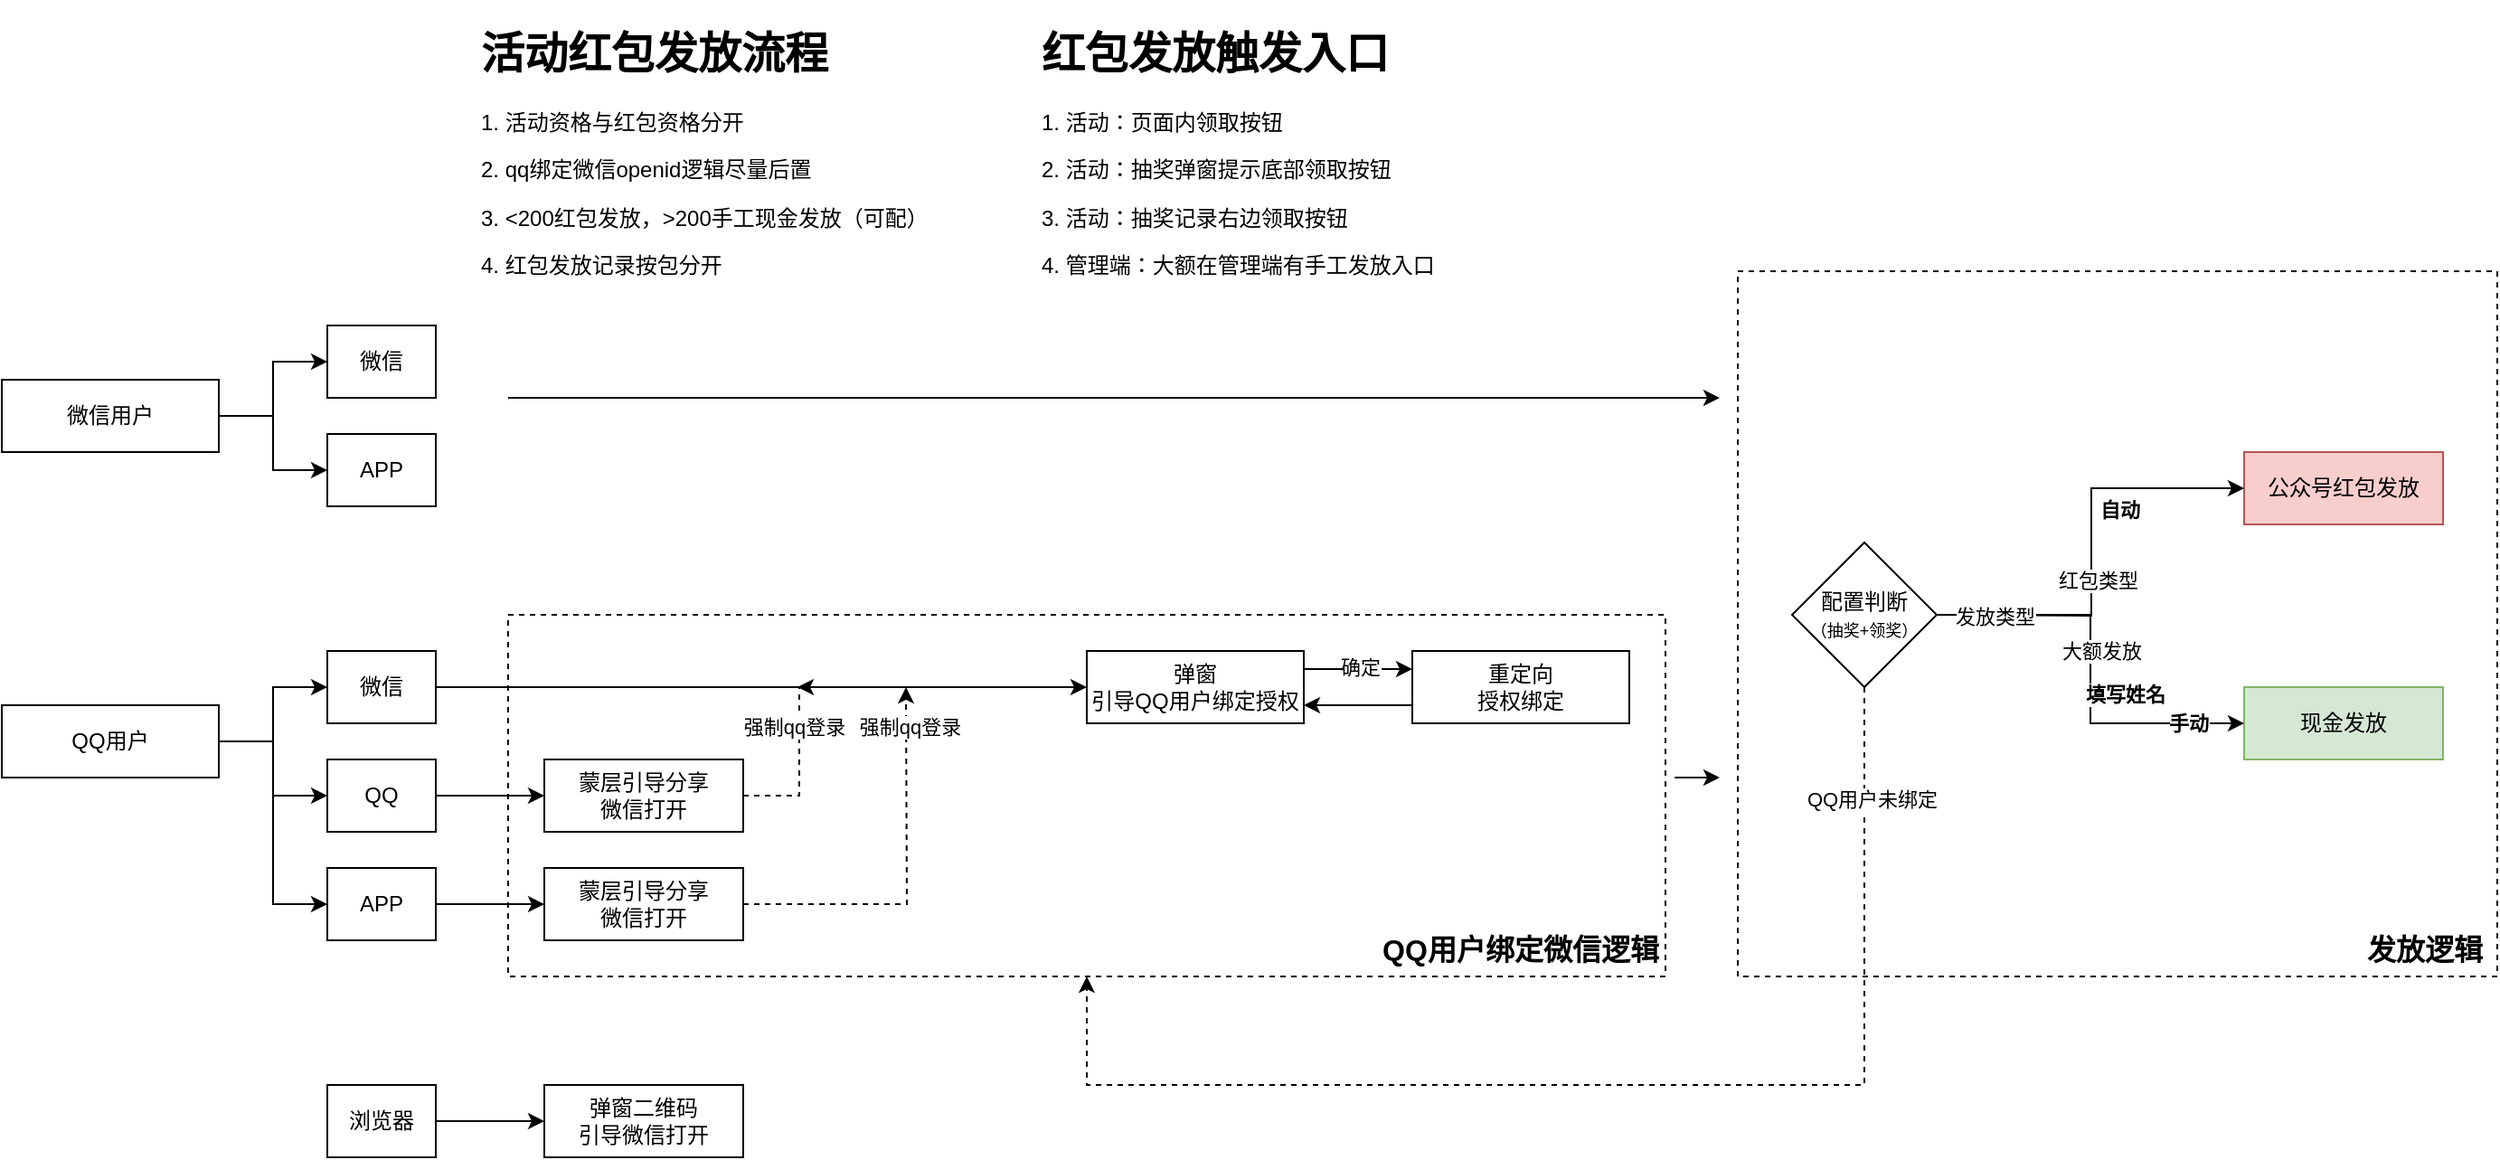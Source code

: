 <mxfile version="22.1.3" type="github">
  <diagram name="第 1 页" id="TKL4cwQws0rQZmdpnuPt">
    <mxGraphModel dx="1434" dy="780" grid="1" gridSize="10" guides="1" tooltips="1" connect="1" arrows="1" fold="1" page="1" pageScale="1" pageWidth="827" pageHeight="1169" math="0" shadow="0">
      <root>
        <mxCell id="0" />
        <mxCell id="1" parent="0" />
        <mxCell id="4Zqahy0WSSekfARUYXS8-62" value="" style="rounded=0;whiteSpace=wrap;html=1;dashed=1;" parent="1" vertex="1">
          <mxGeometry x="1180" y="180" width="420" height="390" as="geometry" />
        </mxCell>
        <mxCell id="4Zqahy0WSSekfARUYXS8-51" value="" style="rounded=0;whiteSpace=wrap;html=1;dashed=1;" parent="1" vertex="1">
          <mxGeometry x="500" y="370" width="640" height="200" as="geometry" />
        </mxCell>
        <mxCell id="4Zqahy0WSSekfARUYXS8-9" style="edgeStyle=orthogonalEdgeStyle;rounded=0;orthogonalLoop=1;jettySize=auto;html=1;exitX=1;exitY=0.5;exitDx=0;exitDy=0;entryX=0;entryY=0.5;entryDx=0;entryDy=0;" parent="1" source="4Zqahy0WSSekfARUYXS8-1" target="4Zqahy0WSSekfARUYXS8-4" edge="1">
          <mxGeometry relative="1" as="geometry" />
        </mxCell>
        <mxCell id="4Zqahy0WSSekfARUYXS8-10" style="edgeStyle=orthogonalEdgeStyle;rounded=0;orthogonalLoop=1;jettySize=auto;html=1;exitX=1;exitY=0.5;exitDx=0;exitDy=0;entryX=0;entryY=0.5;entryDx=0;entryDy=0;" parent="1" source="4Zqahy0WSSekfARUYXS8-1" target="4Zqahy0WSSekfARUYXS8-5" edge="1">
          <mxGeometry relative="1" as="geometry" />
        </mxCell>
        <mxCell id="4Zqahy0WSSekfARUYXS8-1" value="微信用户" style="rounded=0;whiteSpace=wrap;html=1;" parent="1" vertex="1">
          <mxGeometry x="220" y="240" width="120" height="40" as="geometry" />
        </mxCell>
        <mxCell id="4Zqahy0WSSekfARUYXS8-11" style="edgeStyle=orthogonalEdgeStyle;rounded=0;orthogonalLoop=1;jettySize=auto;html=1;exitX=1;exitY=0.5;exitDx=0;exitDy=0;entryX=0;entryY=0.5;entryDx=0;entryDy=0;" parent="1" source="4Zqahy0WSSekfARUYXS8-2" target="4Zqahy0WSSekfARUYXS8-6" edge="1">
          <mxGeometry relative="1" as="geometry" />
        </mxCell>
        <mxCell id="4Zqahy0WSSekfARUYXS8-12" style="edgeStyle=orthogonalEdgeStyle;rounded=0;orthogonalLoop=1;jettySize=auto;html=1;exitX=1;exitY=0.5;exitDx=0;exitDy=0;" parent="1" source="4Zqahy0WSSekfARUYXS8-2" target="4Zqahy0WSSekfARUYXS8-8" edge="1">
          <mxGeometry relative="1" as="geometry" />
        </mxCell>
        <mxCell id="4Zqahy0WSSekfARUYXS8-13" style="edgeStyle=orthogonalEdgeStyle;rounded=0;orthogonalLoop=1;jettySize=auto;html=1;exitX=1;exitY=0.5;exitDx=0;exitDy=0;entryX=0;entryY=0.5;entryDx=0;entryDy=0;" parent="1" source="4Zqahy0WSSekfARUYXS8-2" target="4Zqahy0WSSekfARUYXS8-7" edge="1">
          <mxGeometry relative="1" as="geometry" />
        </mxCell>
        <mxCell id="4Zqahy0WSSekfARUYXS8-2" value="QQ用户" style="rounded=0;whiteSpace=wrap;html=1;" parent="1" vertex="1">
          <mxGeometry x="220" y="420" width="120" height="40" as="geometry" />
        </mxCell>
        <mxCell id="4Zqahy0WSSekfARUYXS8-27" style="edgeStyle=orthogonalEdgeStyle;rounded=0;orthogonalLoop=1;jettySize=auto;html=1;exitX=1;exitY=0.5;exitDx=0;exitDy=0;" parent="1" source="4Zqahy0WSSekfARUYXS8-3" target="4Zqahy0WSSekfARUYXS8-24" edge="1">
          <mxGeometry relative="1" as="geometry" />
        </mxCell>
        <mxCell id="4Zqahy0WSSekfARUYXS8-22" style="edgeStyle=orthogonalEdgeStyle;rounded=0;orthogonalLoop=1;jettySize=auto;html=1;exitX=1;exitY=0.5;exitDx=0;exitDy=0;" parent="1" source="4Zqahy0WSSekfARUYXS8-6" target="4Zqahy0WSSekfARUYXS8-18" edge="1">
          <mxGeometry relative="1" as="geometry" />
        </mxCell>
        <mxCell id="4Zqahy0WSSekfARUYXS8-32" style="edgeStyle=orthogonalEdgeStyle;rounded=0;orthogonalLoop=1;jettySize=auto;html=1;exitX=1;exitY=0.5;exitDx=0;exitDy=0;" parent="1" source="4Zqahy0WSSekfARUYXS8-7" target="4Zqahy0WSSekfARUYXS8-31" edge="1">
          <mxGeometry relative="1" as="geometry" />
        </mxCell>
        <mxCell id="4Zqahy0WSSekfARUYXS8-30" style="edgeStyle=orthogonalEdgeStyle;rounded=0;orthogonalLoop=1;jettySize=auto;html=1;exitX=1;exitY=0.5;exitDx=0;exitDy=0;" parent="1" source="4Zqahy0WSSekfARUYXS8-8" target="4Zqahy0WSSekfARUYXS8-26" edge="1">
          <mxGeometry relative="1" as="geometry" />
        </mxCell>
        <mxCell id="4Zqahy0WSSekfARUYXS8-18" value="弹窗&lt;br&gt;引导QQ用户绑定授权" style="rounded=0;whiteSpace=wrap;html=1;" parent="1" vertex="1">
          <mxGeometry x="820" y="390" width="120" height="40" as="geometry" />
        </mxCell>
        <mxCell id="4Zqahy0WSSekfARUYXS8-21" style="edgeStyle=orthogonalEdgeStyle;rounded=0;orthogonalLoop=1;jettySize=auto;html=1;exitX=0;exitY=0.75;exitDx=0;exitDy=0;entryX=1;entryY=0.75;entryDx=0;entryDy=0;" parent="1" source="4Zqahy0WSSekfARUYXS8-19" target="4Zqahy0WSSekfARUYXS8-18" edge="1">
          <mxGeometry relative="1" as="geometry" />
        </mxCell>
        <mxCell id="4Zqahy0WSSekfARUYXS8-19" value="重定向&lt;br&gt;授权绑定" style="rounded=0;whiteSpace=wrap;html=1;" parent="1" vertex="1">
          <mxGeometry x="1000" y="390" width="120" height="40" as="geometry" />
        </mxCell>
        <mxCell id="4Zqahy0WSSekfARUYXS8-20" style="edgeStyle=orthogonalEdgeStyle;rounded=0;orthogonalLoop=1;jettySize=auto;html=1;exitX=1;exitY=0.25;exitDx=0;exitDy=0;entryX=0;entryY=0.25;entryDx=0;entryDy=0;" parent="1" source="4Zqahy0WSSekfARUYXS8-18" target="4Zqahy0WSSekfARUYXS8-19" edge="1">
          <mxGeometry relative="1" as="geometry" />
        </mxCell>
        <mxCell id="EKSJIWbx3Vkw25I4BoqX-2" value="确定" style="edgeLabel;html=1;align=center;verticalAlign=middle;resizable=0;points=[];" vertex="1" connectable="0" parent="4Zqahy0WSSekfARUYXS8-20">
          <mxGeometry x="0.033" y="1" relative="1" as="geometry">
            <mxPoint as="offset" />
          </mxGeometry>
        </mxCell>
        <mxCell id="4Zqahy0WSSekfARUYXS8-24" value="弹窗二维码&lt;br&gt;引导微信打开" style="rounded=0;whiteSpace=wrap;html=1;" parent="1" vertex="1">
          <mxGeometry x="520" y="630" width="110" height="40" as="geometry" />
        </mxCell>
        <mxCell id="4Zqahy0WSSekfARUYXS8-37" style="edgeStyle=orthogonalEdgeStyle;rounded=0;orthogonalLoop=1;jettySize=auto;html=1;exitX=1;exitY=0.5;exitDx=0;exitDy=0;dashed=1;" parent="1" source="4Zqahy0WSSekfARUYXS8-26" edge="1">
          <mxGeometry relative="1" as="geometry">
            <mxPoint x="660" y="410" as="targetPoint" />
            <Array as="points">
              <mxPoint x="661" y="470" />
            </Array>
          </mxGeometry>
        </mxCell>
        <mxCell id="4Zqahy0WSSekfARUYXS8-39" value="强制qq登录" style="edgeLabel;html=1;align=center;verticalAlign=middle;resizable=0;points=[];" parent="4Zqahy0WSSekfARUYXS8-37" vertex="1" connectable="0">
          <mxGeometry x="0.536" y="-1" relative="1" as="geometry">
            <mxPoint x="-4" y="1" as="offset" />
          </mxGeometry>
        </mxCell>
        <mxCell id="4Zqahy0WSSekfARUYXS8-26" value="蒙层引导分享&lt;br&gt;微信打开" style="rounded=0;whiteSpace=wrap;html=1;" parent="1" vertex="1">
          <mxGeometry x="520" y="450" width="110" height="40" as="geometry" />
        </mxCell>
        <mxCell id="4Zqahy0WSSekfARUYXS8-36" style="edgeStyle=orthogonalEdgeStyle;rounded=0;orthogonalLoop=1;jettySize=auto;html=1;exitX=1;exitY=0.5;exitDx=0;exitDy=0;dashed=1;" parent="1" source="4Zqahy0WSSekfARUYXS8-31" edge="1">
          <mxGeometry relative="1" as="geometry">
            <mxPoint x="720" y="410" as="targetPoint" />
          </mxGeometry>
        </mxCell>
        <mxCell id="4Zqahy0WSSekfARUYXS8-41" value="强制qq登录" style="edgeLabel;html=1;align=center;verticalAlign=middle;resizable=0;points=[];" parent="4Zqahy0WSSekfARUYXS8-36" vertex="1" connectable="0">
          <mxGeometry x="0.79" relative="1" as="geometry">
            <mxPoint x="2" as="offset" />
          </mxGeometry>
        </mxCell>
        <mxCell id="4Zqahy0WSSekfARUYXS8-31" value="蒙层引导分享&lt;br style=&quot;border-color: var(--border-color);&quot;&gt;微信打开" style="rounded=0;whiteSpace=wrap;html=1;" parent="1" vertex="1">
          <mxGeometry x="520" y="510" width="110" height="40" as="geometry" />
        </mxCell>
        <mxCell id="4Zqahy0WSSekfARUYXS8-47" value="&lt;h1&gt;活动红包发放流程&lt;/h1&gt;&lt;p&gt;1. 活动资格与红包资格分开&lt;/p&gt;&lt;p&gt;2. qq绑定微信openid逻辑尽量后置&lt;/p&gt;&lt;p&gt;3. &amp;lt;200红包发放，&amp;gt;200手工现金发放（可配）&lt;/p&gt;&lt;p&gt;4. 红包发放记录按包分开&lt;/p&gt;" style="text;html=1;strokeColor=none;fillColor=none;spacing=5;spacingTop=-20;whiteSpace=wrap;overflow=hidden;rounded=0;" parent="1" vertex="1">
          <mxGeometry x="480" y="40" width="280" height="160" as="geometry" />
        </mxCell>
        <mxCell id="4Zqahy0WSSekfARUYXS8-49" value="&lt;h1&gt;红包发放触发入口&lt;/h1&gt;&lt;p&gt;1. 活动：页面内领取按钮&lt;/p&gt;&lt;p&gt;2. 活动：抽奖弹窗提示底部领取按钮&lt;/p&gt;&lt;p&gt;3. 活动：抽奖记录右边领取按钮&lt;/p&gt;&lt;p&gt;4. 管理端：大额在管理端有手工发放入口&lt;/p&gt;" style="text;html=1;strokeColor=none;fillColor=none;spacing=5;spacingTop=-20;whiteSpace=wrap;overflow=hidden;rounded=0;" parent="1" vertex="1">
          <mxGeometry x="790" y="40" width="260" height="160" as="geometry" />
        </mxCell>
        <mxCell id="4Zqahy0WSSekfARUYXS8-52" value="QQ用户绑定微信逻辑" style="text;html=1;strokeColor=none;fillColor=none;align=center;verticalAlign=middle;whiteSpace=wrap;rounded=0;fontSize=16;fontStyle=1" parent="1" vertex="1">
          <mxGeometry x="980" y="540" width="160" height="30" as="geometry" />
        </mxCell>
        <mxCell id="4Zqahy0WSSekfARUYXS8-53" value="公众号红包发放" style="rounded=0;whiteSpace=wrap;html=1;fillColor=#f8cecc;strokeColor=#b85450;" parent="1" vertex="1">
          <mxGeometry x="1460" y="280" width="110" height="40" as="geometry" />
        </mxCell>
        <mxCell id="4Zqahy0WSSekfARUYXS8-56" value="现金发放" style="rounded=0;whiteSpace=wrap;html=1;fillColor=#d5e8d4;strokeColor=#82b366;" parent="1" vertex="1">
          <mxGeometry x="1460" y="410" width="110" height="40" as="geometry" />
        </mxCell>
        <mxCell id="4Zqahy0WSSekfARUYXS8-64" style="edgeStyle=orthogonalEdgeStyle;rounded=0;orthogonalLoop=1;jettySize=auto;html=1;entryX=0;entryY=0.5;entryDx=0;entryDy=0;" parent="1" target="4Zqahy0WSSekfARUYXS8-53" edge="1">
          <mxGeometry relative="1" as="geometry">
            <mxPoint x="1290" y="370" as="sourcePoint" />
          </mxGeometry>
        </mxCell>
        <mxCell id="4Zqahy0WSSekfARUYXS8-65" value="自动" style="edgeLabel;html=1;align=center;verticalAlign=middle;resizable=0;points=[];fontStyle=1" parent="4Zqahy0WSSekfARUYXS8-64" vertex="1" connectable="0">
          <mxGeometry x="0.197" y="-1" relative="1" as="geometry">
            <mxPoint x="14" as="offset" />
          </mxGeometry>
        </mxCell>
        <mxCell id="4Zqahy0WSSekfARUYXS8-69" value="红包类型" style="edgeLabel;html=1;align=center;verticalAlign=middle;resizable=0;points=[];" parent="4Zqahy0WSSekfARUYXS8-64" vertex="1" connectable="0">
          <mxGeometry x="-0.412" y="-1" relative="1" as="geometry">
            <mxPoint x="18" y="-21" as="offset" />
          </mxGeometry>
        </mxCell>
        <mxCell id="4Zqahy0WSSekfARUYXS8-66" style="edgeStyle=orthogonalEdgeStyle;rounded=0;orthogonalLoop=1;jettySize=auto;html=1;exitX=1;exitY=0.5;exitDx=0;exitDy=0;entryX=0;entryY=0.5;entryDx=0;entryDy=0;" parent="1" source="4Zqahy0WSSekfARUYXS8-63" target="4Zqahy0WSSekfARUYXS8-56" edge="1">
          <mxGeometry relative="1" as="geometry" />
        </mxCell>
        <mxCell id="4Zqahy0WSSekfARUYXS8-67" value="&lt;span style=&quot;font-size: 11px; background-color: rgb(251, 251, 251);&quot;&gt;填写姓名&lt;/span&gt;" style="edgeLabel;html=1;align=center;verticalAlign=middle;resizable=0;points=[];fontSize=11;fontStyle=1" parent="4Zqahy0WSSekfARUYXS8-66" vertex="1" connectable="0">
          <mxGeometry x="0.106" y="2" relative="1" as="geometry">
            <mxPoint x="17" y="2" as="offset" />
          </mxGeometry>
        </mxCell>
        <mxCell id="4Zqahy0WSSekfARUYXS8-72" value="大额发放" style="edgeLabel;html=1;align=center;verticalAlign=middle;resizable=0;points=[];" parent="4Zqahy0WSSekfARUYXS8-66" vertex="1" connectable="0">
          <mxGeometry x="-0.58" y="-2" relative="1" as="geometry">
            <mxPoint x="42" y="18" as="offset" />
          </mxGeometry>
        </mxCell>
        <mxCell id="4Zqahy0WSSekfARUYXS8-73" value="手动" style="edgeLabel;html=1;align=center;verticalAlign=middle;resizable=0;points=[];fontStyle=1" parent="4Zqahy0WSSekfARUYXS8-66" vertex="1" connectable="0">
          <mxGeometry x="0.73" y="-2" relative="1" as="geometry">
            <mxPoint y="-2" as="offset" />
          </mxGeometry>
        </mxCell>
        <mxCell id="EKSJIWbx3Vkw25I4BoqX-3" value="发放类型" style="edgeLabel;html=1;align=center;verticalAlign=middle;resizable=0;points=[];" vertex="1" connectable="0" parent="4Zqahy0WSSekfARUYXS8-66">
          <mxGeometry x="-0.721" y="-1" relative="1" as="geometry">
            <mxPoint as="offset" />
          </mxGeometry>
        </mxCell>
        <mxCell id="EKSJIWbx3Vkw25I4BoqX-4" style="edgeStyle=orthogonalEdgeStyle;rounded=0;orthogonalLoop=1;jettySize=auto;html=1;exitX=0.5;exitY=1;exitDx=0;exitDy=0;entryX=0.5;entryY=1;entryDx=0;entryDy=0;dashed=1;" edge="1" parent="1" source="4Zqahy0WSSekfARUYXS8-63" target="4Zqahy0WSSekfARUYXS8-51">
          <mxGeometry relative="1" as="geometry">
            <Array as="points">
              <mxPoint x="1250" y="630" />
              <mxPoint x="820" y="630" />
            </Array>
          </mxGeometry>
        </mxCell>
        <mxCell id="EKSJIWbx3Vkw25I4BoqX-5" value="QQ用户未绑定" style="edgeLabel;html=1;align=center;verticalAlign=middle;resizable=0;points=[];" vertex="1" connectable="0" parent="EKSJIWbx3Vkw25I4BoqX-4">
          <mxGeometry x="-0.825" y="4" relative="1" as="geometry">
            <mxPoint as="offset" />
          </mxGeometry>
        </mxCell>
        <mxCell id="4Zqahy0WSSekfARUYXS8-63" value="配置判断&lt;br&gt;&lt;font style=&quot;font-size: 9px;&quot;&gt;（抽奖+领奖）&lt;/font&gt;" style="rhombus;whiteSpace=wrap;html=1;" parent="1" vertex="1">
          <mxGeometry x="1210" y="330" width="80" height="80" as="geometry" />
        </mxCell>
        <mxCell id="4Zqahy0WSSekfARUYXS8-68" value="发放逻辑" style="text;html=1;strokeColor=none;fillColor=none;align=center;verticalAlign=middle;whiteSpace=wrap;rounded=0;fontSize=16;fontStyle=1" parent="1" vertex="1">
          <mxGeometry x="1520" y="540" width="80" height="30" as="geometry" />
        </mxCell>
        <mxCell id="4Zqahy0WSSekfARUYXS8-75" value="" style="endArrow=classic;html=1;rounded=0;" parent="1" edge="1">
          <mxGeometry width="50" height="50" relative="1" as="geometry">
            <mxPoint x="500" y="250" as="sourcePoint" />
            <mxPoint x="1170" y="250" as="targetPoint" />
          </mxGeometry>
        </mxCell>
        <mxCell id="4Zqahy0WSSekfARUYXS8-76" value="" style="endArrow=classic;html=1;rounded=0;exitX=1.008;exitY=0.45;exitDx=0;exitDy=0;exitPerimeter=0;" parent="1" source="4Zqahy0WSSekfARUYXS8-51" edge="1">
          <mxGeometry width="50" height="50" relative="1" as="geometry">
            <mxPoint x="1060" y="340" as="sourcePoint" />
            <mxPoint x="1170" y="460" as="targetPoint" />
          </mxGeometry>
        </mxCell>
        <mxCell id="4Zqahy0WSSekfARUYXS8-77" value="" style="group" parent="1" vertex="1" connectable="0">
          <mxGeometry x="400" y="210" width="60" height="460" as="geometry" />
        </mxCell>
        <mxCell id="4Zqahy0WSSekfARUYXS8-3" value="浏览器" style="rounded=0;whiteSpace=wrap;html=1;" parent="4Zqahy0WSSekfARUYXS8-77" vertex="1">
          <mxGeometry y="420" width="60" height="40" as="geometry" />
        </mxCell>
        <mxCell id="4Zqahy0WSSekfARUYXS8-4" value="微信" style="rounded=0;whiteSpace=wrap;html=1;" parent="4Zqahy0WSSekfARUYXS8-77" vertex="1">
          <mxGeometry width="60" height="40" as="geometry" />
        </mxCell>
        <mxCell id="4Zqahy0WSSekfARUYXS8-5" value="APP" style="rounded=0;whiteSpace=wrap;html=1;" parent="4Zqahy0WSSekfARUYXS8-77" vertex="1">
          <mxGeometry y="60" width="60" height="40" as="geometry" />
        </mxCell>
        <mxCell id="4Zqahy0WSSekfARUYXS8-6" value="微信" style="rounded=0;whiteSpace=wrap;html=1;" parent="4Zqahy0WSSekfARUYXS8-77" vertex="1">
          <mxGeometry y="180" width="60" height="40" as="geometry" />
        </mxCell>
        <mxCell id="4Zqahy0WSSekfARUYXS8-7" value="APP" style="rounded=0;whiteSpace=wrap;html=1;" parent="4Zqahy0WSSekfARUYXS8-77" vertex="1">
          <mxGeometry y="300" width="60" height="40" as="geometry" />
        </mxCell>
        <mxCell id="4Zqahy0WSSekfARUYXS8-8" value="QQ" style="rounded=0;whiteSpace=wrap;html=1;" parent="4Zqahy0WSSekfARUYXS8-77" vertex="1">
          <mxGeometry y="240" width="60" height="40" as="geometry" />
        </mxCell>
      </root>
    </mxGraphModel>
  </diagram>
</mxfile>
